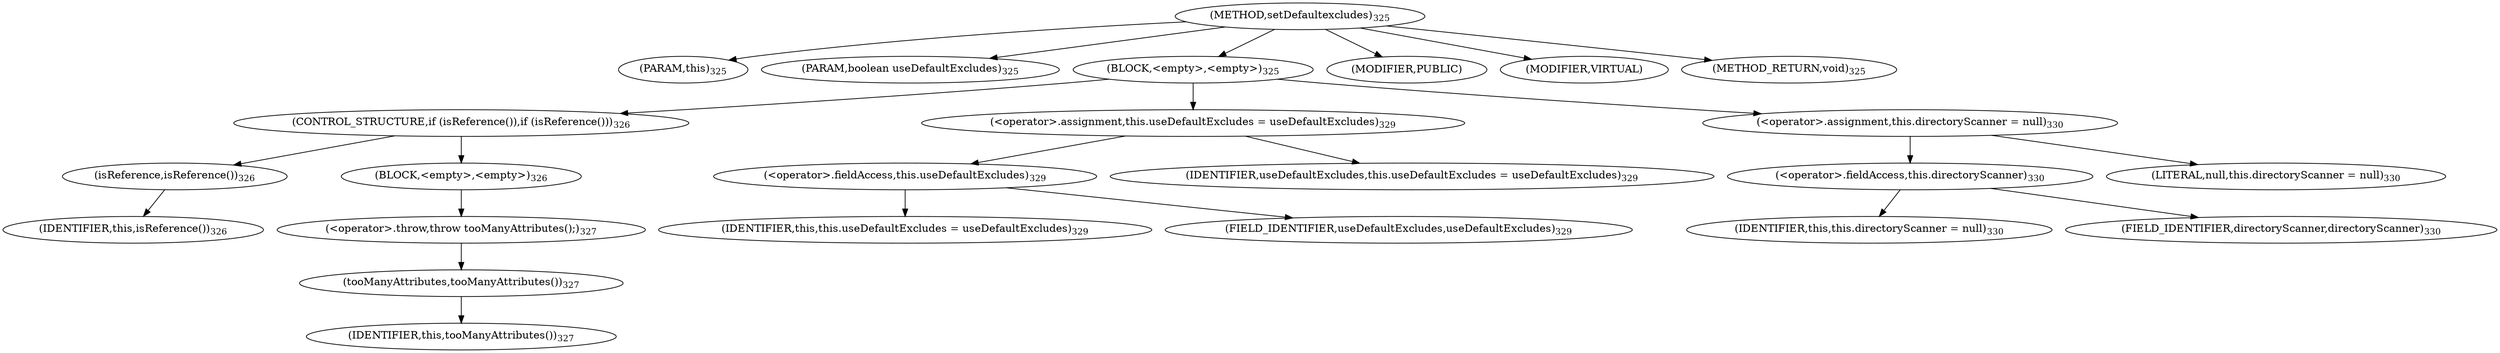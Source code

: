 digraph "setDefaultexcludes" {  
"803" [label = <(METHOD,setDefaultexcludes)<SUB>325</SUB>> ]
"70" [label = <(PARAM,this)<SUB>325</SUB>> ]
"804" [label = <(PARAM,boolean useDefaultExcludes)<SUB>325</SUB>> ]
"805" [label = <(BLOCK,&lt;empty&gt;,&lt;empty&gt;)<SUB>325</SUB>> ]
"806" [label = <(CONTROL_STRUCTURE,if (isReference()),if (isReference()))<SUB>326</SUB>> ]
"807" [label = <(isReference,isReference())<SUB>326</SUB>> ]
"69" [label = <(IDENTIFIER,this,isReference())<SUB>326</SUB>> ]
"808" [label = <(BLOCK,&lt;empty&gt;,&lt;empty&gt;)<SUB>326</SUB>> ]
"809" [label = <(&lt;operator&gt;.throw,throw tooManyAttributes();)<SUB>327</SUB>> ]
"810" [label = <(tooManyAttributes,tooManyAttributes())<SUB>327</SUB>> ]
"71" [label = <(IDENTIFIER,this,tooManyAttributes())<SUB>327</SUB>> ]
"811" [label = <(&lt;operator&gt;.assignment,this.useDefaultExcludes = useDefaultExcludes)<SUB>329</SUB>> ]
"812" [label = <(&lt;operator&gt;.fieldAccess,this.useDefaultExcludes)<SUB>329</SUB>> ]
"72" [label = <(IDENTIFIER,this,this.useDefaultExcludes = useDefaultExcludes)<SUB>329</SUB>> ]
"813" [label = <(FIELD_IDENTIFIER,useDefaultExcludes,useDefaultExcludes)<SUB>329</SUB>> ]
"814" [label = <(IDENTIFIER,useDefaultExcludes,this.useDefaultExcludes = useDefaultExcludes)<SUB>329</SUB>> ]
"815" [label = <(&lt;operator&gt;.assignment,this.directoryScanner = null)<SUB>330</SUB>> ]
"816" [label = <(&lt;operator&gt;.fieldAccess,this.directoryScanner)<SUB>330</SUB>> ]
"817" [label = <(IDENTIFIER,this,this.directoryScanner = null)<SUB>330</SUB>> ]
"818" [label = <(FIELD_IDENTIFIER,directoryScanner,directoryScanner)<SUB>330</SUB>> ]
"819" [label = <(LITERAL,null,this.directoryScanner = null)<SUB>330</SUB>> ]
"820" [label = <(MODIFIER,PUBLIC)> ]
"821" [label = <(MODIFIER,VIRTUAL)> ]
"822" [label = <(METHOD_RETURN,void)<SUB>325</SUB>> ]
  "803" -> "70" 
  "803" -> "804" 
  "803" -> "805" 
  "803" -> "820" 
  "803" -> "821" 
  "803" -> "822" 
  "805" -> "806" 
  "805" -> "811" 
  "805" -> "815" 
  "806" -> "807" 
  "806" -> "808" 
  "807" -> "69" 
  "808" -> "809" 
  "809" -> "810" 
  "810" -> "71" 
  "811" -> "812" 
  "811" -> "814" 
  "812" -> "72" 
  "812" -> "813" 
  "815" -> "816" 
  "815" -> "819" 
  "816" -> "817" 
  "816" -> "818" 
}

